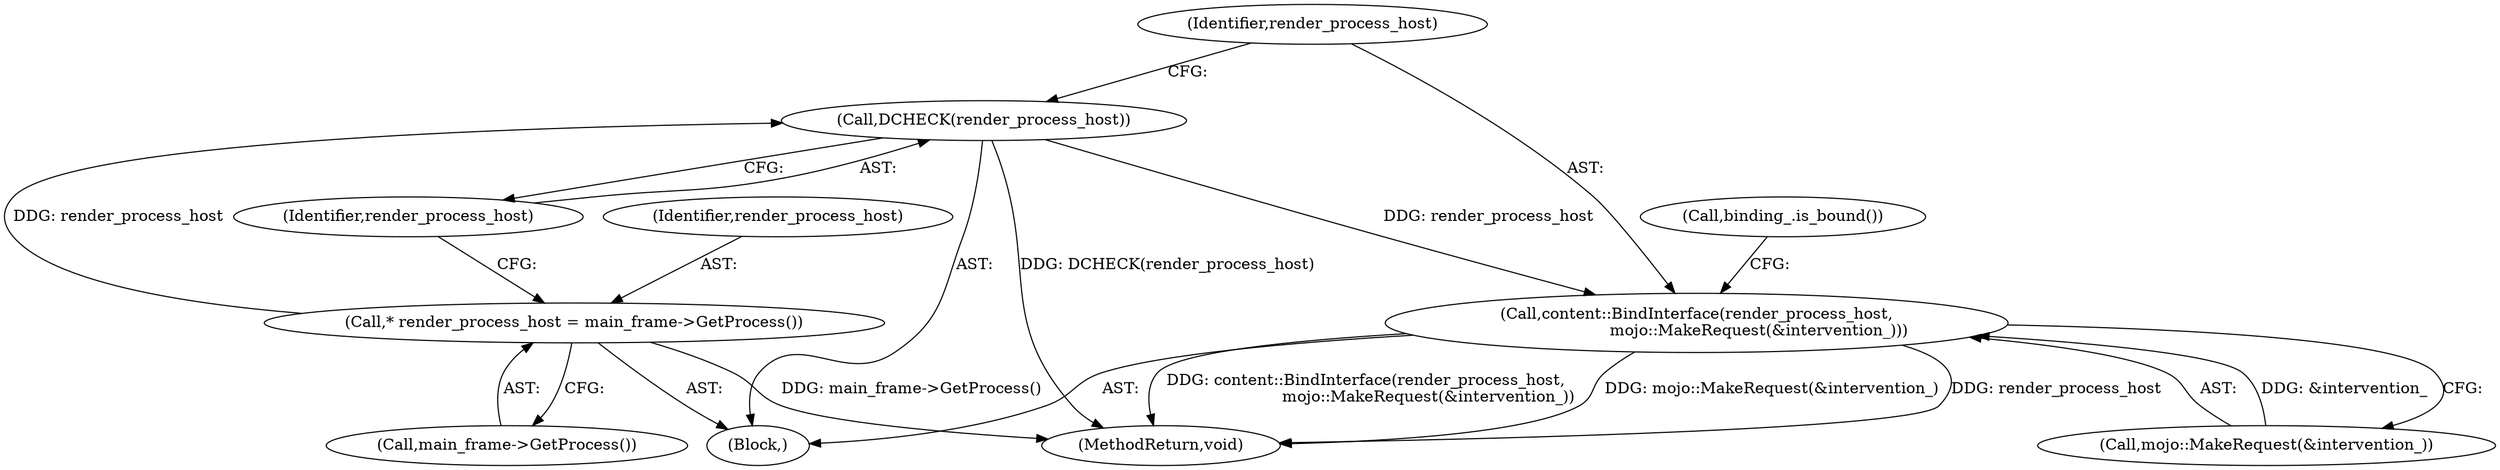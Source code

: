 digraph "0_Chrome_84fbaf8414b4911ef122557d1518b50f79c2eaef@pointer" {
"1000156" [label="(Call,DCHECK(render_process_host))"];
"1000153" [label="(Call,* render_process_host = main_frame->GetProcess())"];
"1000158" [label="(Call,content::BindInterface(render_process_host,\n                         mojo::MakeRequest(&intervention_)))"];
"1000165" [label="(Call,binding_.is_bound())"];
"1000155" [label="(Call,main_frame->GetProcess())"];
"1000154" [label="(Identifier,render_process_host)"];
"1000153" [label="(Call,* render_process_host = main_frame->GetProcess())"];
"1000156" [label="(Call,DCHECK(render_process_host))"];
"1000157" [label="(Identifier,render_process_host)"];
"1000158" [label="(Call,content::BindInterface(render_process_host,\n                         mojo::MakeRequest(&intervention_)))"];
"1000182" [label="(MethodReturn,void)"];
"1000160" [label="(Call,mojo::MakeRequest(&intervention_))"];
"1000101" [label="(Block,)"];
"1000159" [label="(Identifier,render_process_host)"];
"1000156" -> "1000101"  [label="AST: "];
"1000156" -> "1000157"  [label="CFG: "];
"1000157" -> "1000156"  [label="AST: "];
"1000159" -> "1000156"  [label="CFG: "];
"1000156" -> "1000182"  [label="DDG: DCHECK(render_process_host)"];
"1000153" -> "1000156"  [label="DDG: render_process_host"];
"1000156" -> "1000158"  [label="DDG: render_process_host"];
"1000153" -> "1000101"  [label="AST: "];
"1000153" -> "1000155"  [label="CFG: "];
"1000154" -> "1000153"  [label="AST: "];
"1000155" -> "1000153"  [label="AST: "];
"1000157" -> "1000153"  [label="CFG: "];
"1000153" -> "1000182"  [label="DDG: main_frame->GetProcess()"];
"1000158" -> "1000101"  [label="AST: "];
"1000158" -> "1000160"  [label="CFG: "];
"1000159" -> "1000158"  [label="AST: "];
"1000160" -> "1000158"  [label="AST: "];
"1000165" -> "1000158"  [label="CFG: "];
"1000158" -> "1000182"  [label="DDG: mojo::MakeRequest(&intervention_)"];
"1000158" -> "1000182"  [label="DDG: render_process_host"];
"1000158" -> "1000182"  [label="DDG: content::BindInterface(render_process_host,\n                         mojo::MakeRequest(&intervention_))"];
"1000160" -> "1000158"  [label="DDG: &intervention_"];
}
